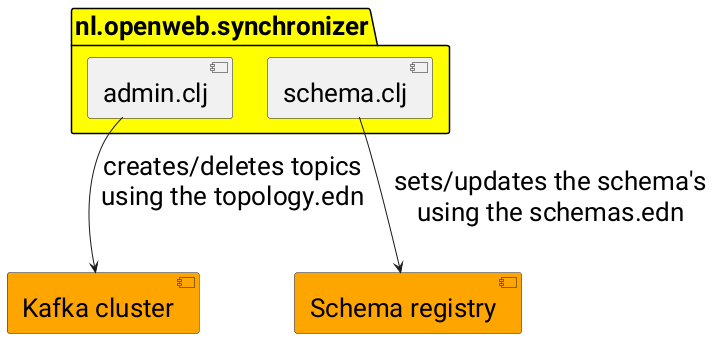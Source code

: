 @startuml
skinparam shadowing false
skinparam defaultFontName Roboto
skinparam defaultFontSize 26

package nl.openweb.synchronizer #Yellow {
    component admin.clj as admin
    component schema.clj as schema
}
[Kafka cluster] as kc #Orange
[Schema registry] as sr #Orange

admin --> kc: creates/deletes topics\nusing the topology.edn\n
schema --> sr: sets/updates the schema's\nusing the schemas.edn

@enduml